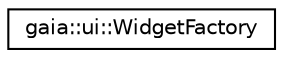 digraph G
{
  edge [fontname="Helvetica",fontsize="10",labelfontname="Helvetica",labelfontsize="10"];
  node [fontname="Helvetica",fontsize="10",shape=record];
  rankdir=LR;
  Node1 [label="gaia::ui::WidgetFactory",height=0.2,width=0.4,color="black", fillcolor="white", style="filled",URL="$db/d5f/classgaia_1_1ui_1_1_widget_factory.html"];
}
